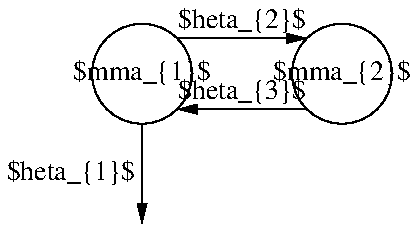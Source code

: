 .PS
G1: circle "$\gamma_{1}$";
move right;
G2: circle "$\gamma_{2}$";
arrow -> from G1.ne to G2.nw "$\theta_{2}$" above;
arrow <- from G1.se to G2.sw "$\theta_{3}$" above;
arrow down from G1.s "$\theta_{1}$ "rjust;
.PE
